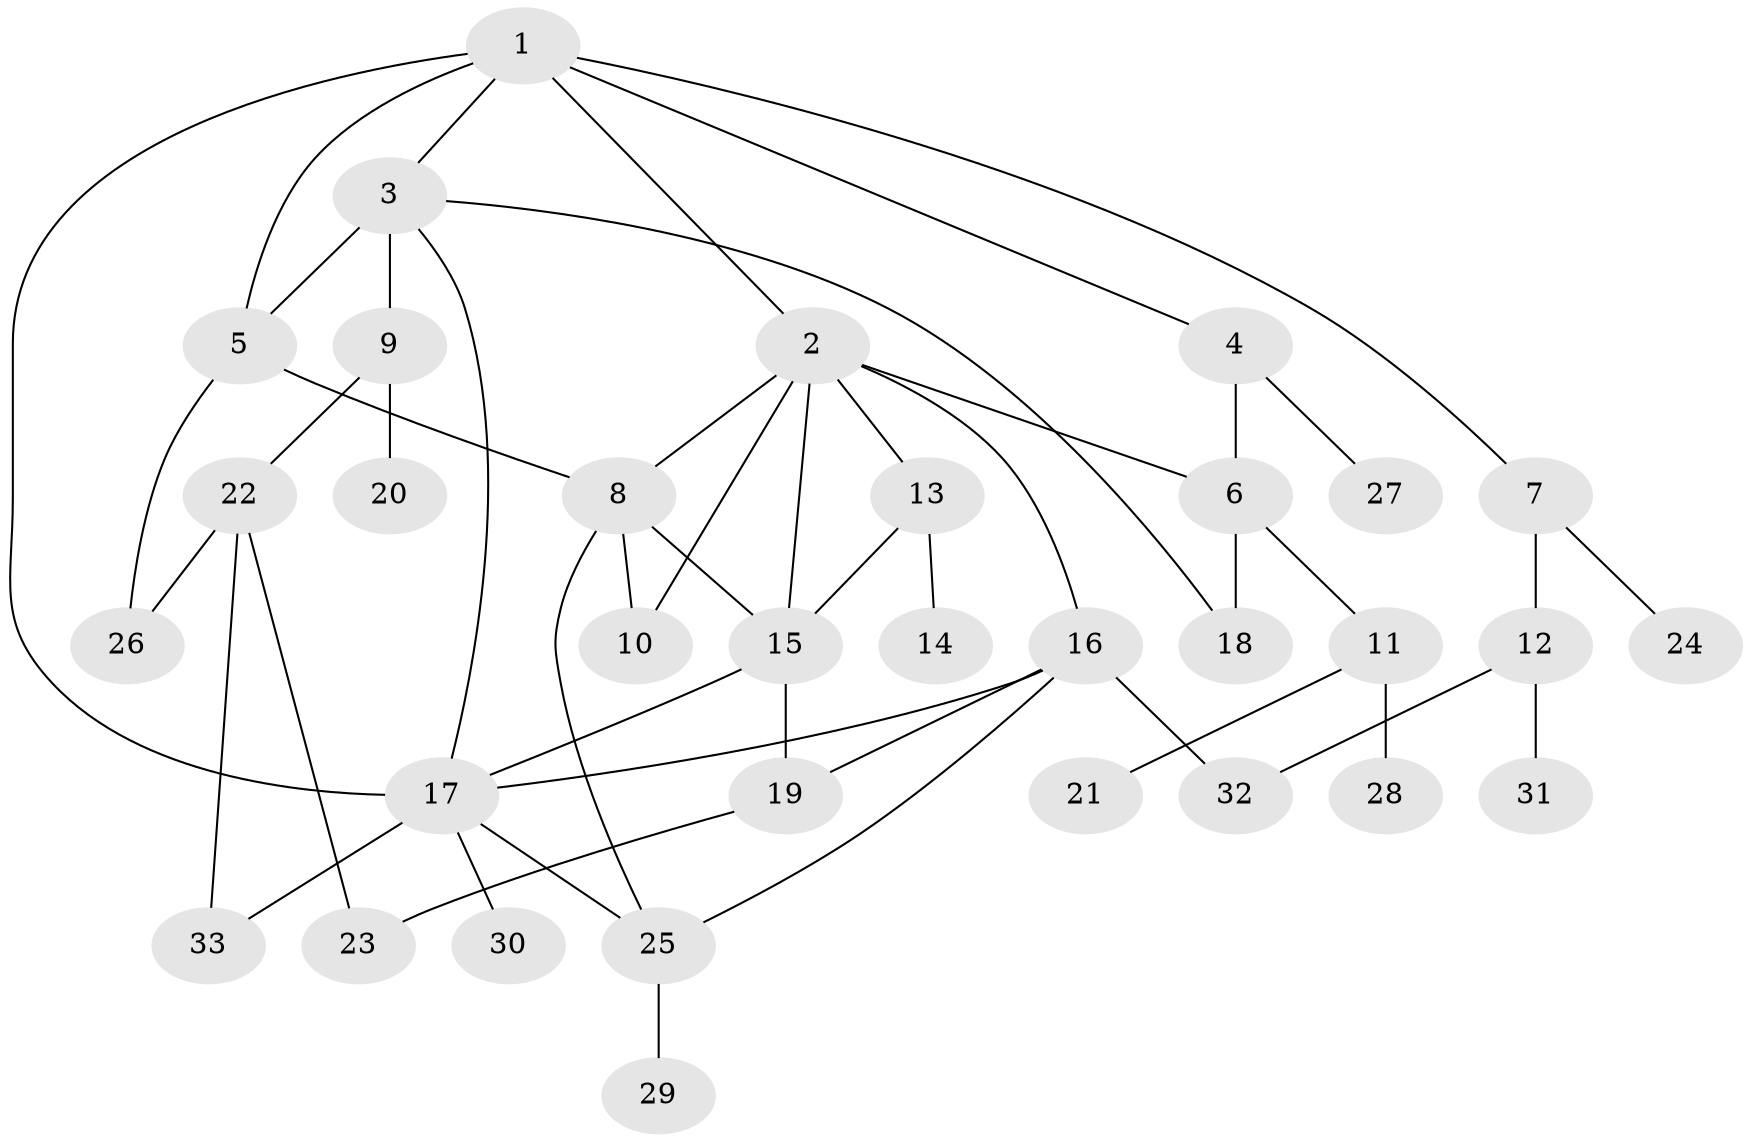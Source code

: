 // original degree distribution, {7: 0.015384615384615385, 6: 0.03076923076923077, 5: 0.06153846153846154, 1: 0.2923076923076923, 3: 0.18461538461538463, 4: 0.15384615384615385, 2: 0.26153846153846155}
// Generated by graph-tools (version 1.1) at 2025/34/03/09/25 02:34:20]
// undirected, 33 vertices, 49 edges
graph export_dot {
graph [start="1"]
  node [color=gray90,style=filled];
  1;
  2;
  3;
  4;
  5;
  6;
  7;
  8;
  9;
  10;
  11;
  12;
  13;
  14;
  15;
  16;
  17;
  18;
  19;
  20;
  21;
  22;
  23;
  24;
  25;
  26;
  27;
  28;
  29;
  30;
  31;
  32;
  33;
  1 -- 2 [weight=1.0];
  1 -- 3 [weight=1.0];
  1 -- 4 [weight=1.0];
  1 -- 5 [weight=1.0];
  1 -- 7 [weight=1.0];
  1 -- 17 [weight=1.0];
  2 -- 6 [weight=1.0];
  2 -- 8 [weight=1.0];
  2 -- 10 [weight=1.0];
  2 -- 13 [weight=1.0];
  2 -- 15 [weight=1.0];
  2 -- 16 [weight=1.0];
  3 -- 5 [weight=2.0];
  3 -- 9 [weight=2.0];
  3 -- 17 [weight=1.0];
  3 -- 18 [weight=1.0];
  4 -- 6 [weight=1.0];
  4 -- 27 [weight=1.0];
  5 -- 8 [weight=1.0];
  5 -- 26 [weight=1.0];
  6 -- 11 [weight=1.0];
  6 -- 18 [weight=1.0];
  7 -- 12 [weight=1.0];
  7 -- 24 [weight=1.0];
  8 -- 10 [weight=1.0];
  8 -- 15 [weight=2.0];
  8 -- 25 [weight=1.0];
  9 -- 20 [weight=2.0];
  9 -- 22 [weight=1.0];
  11 -- 21 [weight=1.0];
  11 -- 28 [weight=1.0];
  12 -- 31 [weight=1.0];
  12 -- 32 [weight=1.0];
  13 -- 14 [weight=1.0];
  13 -- 15 [weight=1.0];
  15 -- 17 [weight=1.0];
  15 -- 19 [weight=1.0];
  16 -- 17 [weight=1.0];
  16 -- 19 [weight=1.0];
  16 -- 25 [weight=1.0];
  16 -- 32 [weight=1.0];
  17 -- 25 [weight=1.0];
  17 -- 30 [weight=1.0];
  17 -- 33 [weight=1.0];
  19 -- 23 [weight=1.0];
  22 -- 23 [weight=1.0];
  22 -- 26 [weight=1.0];
  22 -- 33 [weight=1.0];
  25 -- 29 [weight=1.0];
}
